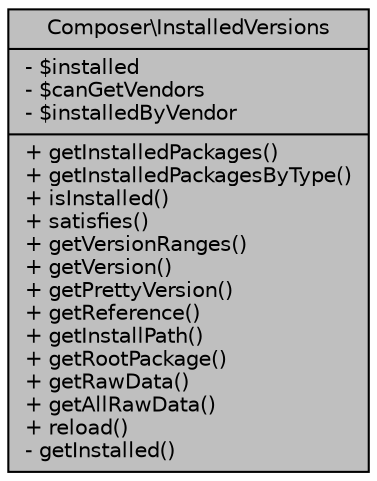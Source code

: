 digraph "Composer\InstalledVersions"
{
 // LATEX_PDF_SIZE
  edge [fontname="Helvetica",fontsize="10",labelfontname="Helvetica",labelfontsize="10"];
  node [fontname="Helvetica",fontsize="10",shape=record];
  Node1 [label="{Composer\\InstalledVersions\n|- $installed\l- $canGetVendors\l- $installedByVendor\l|+ getInstalledPackages()\l+ getInstalledPackagesByType()\l+ isInstalled()\l+ satisfies()\l+ getVersionRanges()\l+ getVersion()\l+ getPrettyVersion()\l+ getReference()\l+ getInstallPath()\l+ getRootPackage()\l+ getRawData()\l+ getAllRawData()\l+ reload()\l- getInstalled()\l}",height=0.2,width=0.4,color="black", fillcolor="grey75", style="filled", fontcolor="black",tooltip=" "];
}
